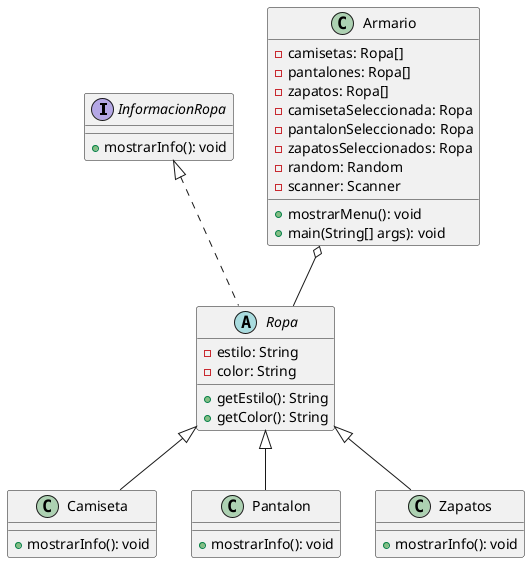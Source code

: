 @startuml
interface InformacionRopa {
    +mostrarInfo(): void
}

abstract class Ropa {
    -estilo: String
    -color: String
    +getEstilo(): String
    +getColor(): String
}

class Camiseta {
    +mostrarInfo(): void
}

class Pantalon {
    +mostrarInfo(): void
}

class Zapatos {
    +mostrarInfo(): void
}

class Armario {
    -camisetas: Ropa[]
    -pantalones: Ropa[]
    -zapatos: Ropa[]
    -camisetaSeleccionada: Ropa
    -pantalonSeleccionado: Ropa
    -zapatosSeleccionados: Ropa
    -random: Random
    -scanner: Scanner
    +mostrarMenu(): void
    +main(String[] args): void
}

InformacionRopa <|.. Ropa 
Ropa <|-- Camiseta
Ropa <|-- Pantalon
Ropa <|-- Zapatos

Armario o-- Ropa 
@enduml